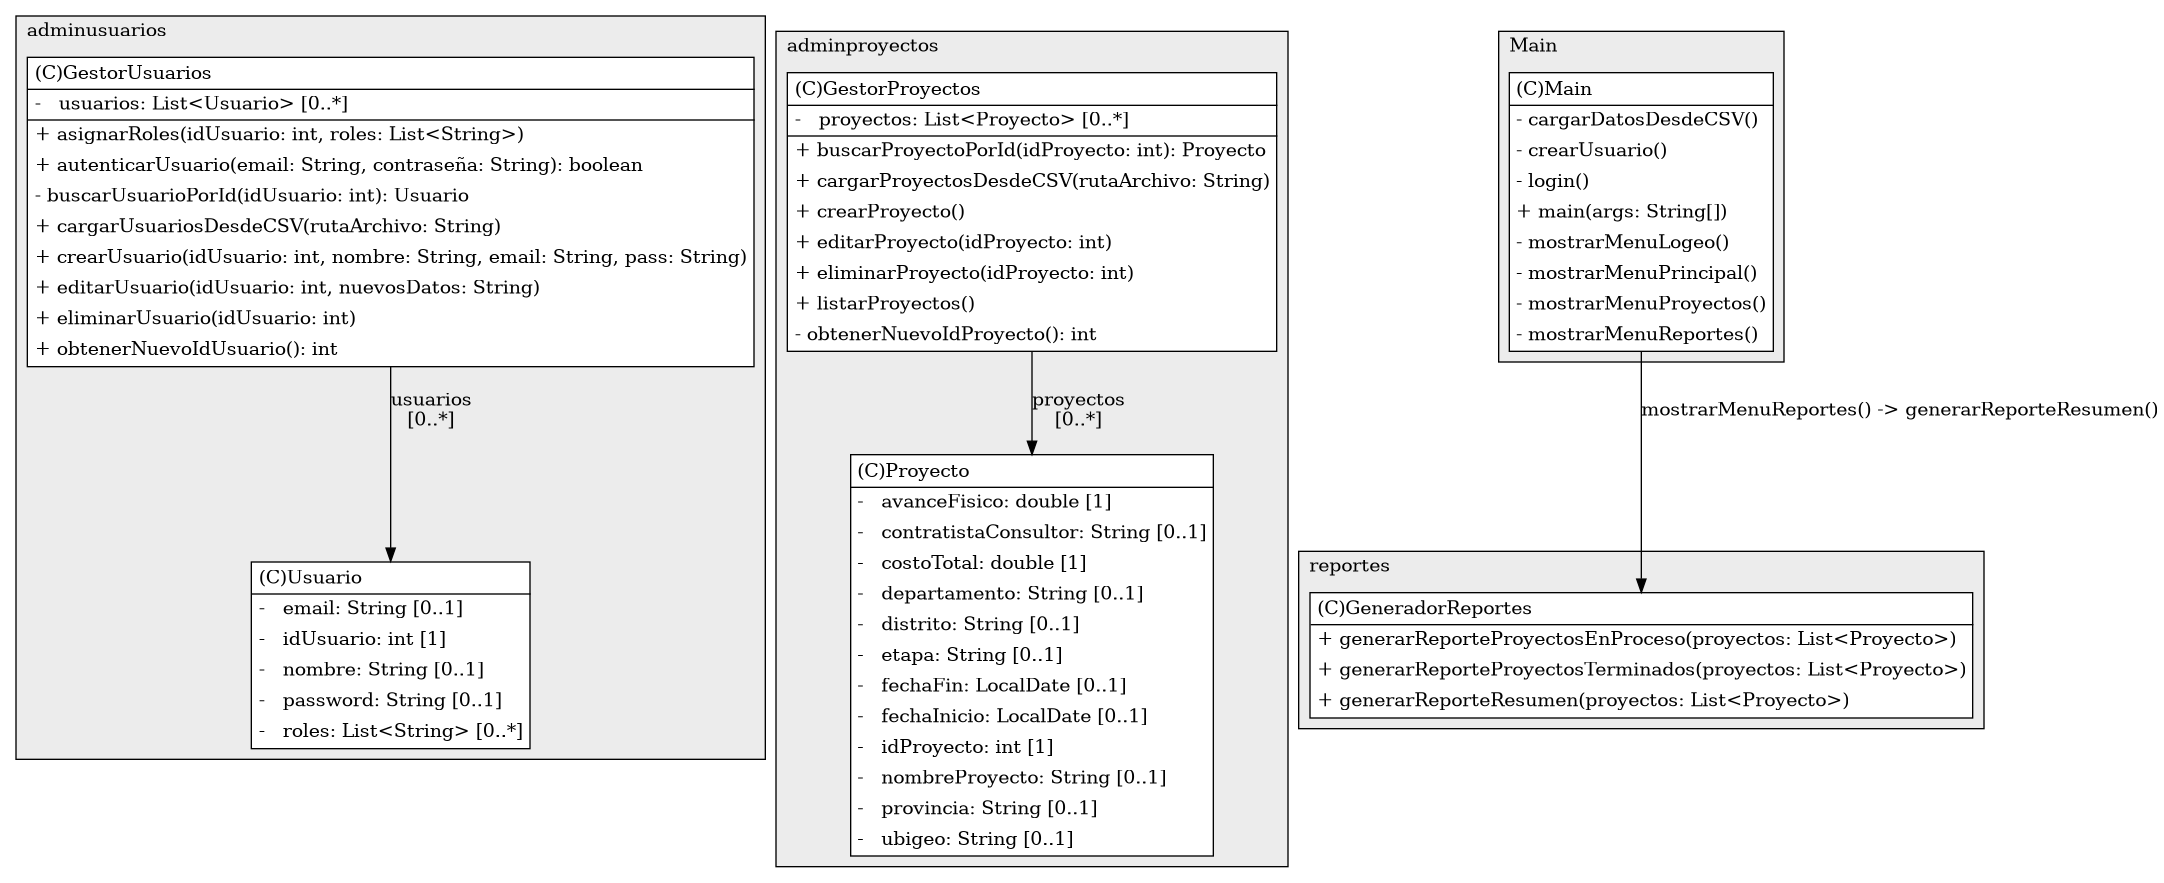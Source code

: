 @startuml

/' diagram meta data start
config=StructureConfiguration;
{
  "projectClassification": {
    "searchMode": "OpenProject", // OpenProject, AllProjects
    "includedProjects": "",
    "pathEndKeywords": "*.impl",
    "isClientPath": "",
    "isClientName": "",
    "isTestPath": "",
    "isTestName": "",
    "isMappingPath": "",
    "isMappingName": "",
    "isDataAccessPath": "",
    "isDataAccessName": "",
    "isDataStructurePath": "",
    "isDataStructureName": "",
    "isInterfaceStructuresPath": "",
    "isInterfaceStructuresName": "",
    "isEntryPointPath": "",
    "isEntryPointName": "",
    "treatFinalFieldsAsMandatory": false
  },
  "graphRestriction": {
    "classPackageExcludeFilter": "",
    "classPackageIncludeFilter": "",
    "classNameExcludeFilter": "",
    "classNameIncludeFilter": "",
    "methodNameExcludeFilter": "",
    "methodNameIncludeFilter": "",
    "removeByInheritance": "", // inheritance/annotation based filtering is done in a second step
    "removeByAnnotation": "",
    "removeByClassPackage": "", // cleanup the graph after inheritance/annotation based filtering is done
    "removeByClassName": "",
    "cutMappings": false,
    "cutEnum": true,
    "cutTests": true,
    "cutClient": true,
    "cutDataAccess": true,
    "cutInterfaceStructures": true,
    "cutDataStructures": true,
    "cutGetterAndSetter": true,
    "cutConstructors": true
  },
  "graphTraversal": {
    "forwardDepth": 6,
    "backwardDepth": 6,
    "classPackageExcludeFilter": "",
    "classPackageIncludeFilter": "",
    "classNameExcludeFilter": "",
    "classNameIncludeFilter": "",
    "methodNameExcludeFilter": "",
    "methodNameIncludeFilter": "",
    "hideMappings": false,
    "hideDataStructures": false,
    "hidePrivateMethods": false,
    "hideInterfaceCalls": false, // indirection: implementation -> interface (is hidden) -> implementation
    "onlyShowApplicationEntryPoints": false, // root node is included
    "useMethodCallsForStructureDiagram": "ForwardOnly" // ForwardOnly, BothDirections, No
  },
  "details": {
    "aggregation": "GroupByClass", // ByClass, GroupByClass, None
    "showClassGenericTypes": true,
    "showMethods": true,
    "showMethodParameterNames": true,
    "showMethodParameterTypes": true,
    "showMethodReturnType": true,
    "showPackageLevels": 2,
    "showDetailedClassStructure": true
  },
  "rootClass": "Main",
  "extensionCallbackMethod": "" // qualified.class.name#methodName - signature: public static String method(String)
}
diagram meta data end '/



digraph g {
    rankdir="TB"
    splines=polyline
    

'nodes 
subgraph cluster_1199917228 { 
   	label=adminusuarios
	labeljust=l
	fillcolor="#ececec"
	style=filled
   
   GestorUsuarios1199917228[
	label=<<TABLE BORDER="1" CELLBORDER="0" CELLPADDING="4" CELLSPACING="0">
<TR><TD ALIGN="LEFT" >(C)GestorUsuarios</TD></TR>
<HR/>
<TR><TD ALIGN="LEFT" >-   usuarios: List&lt;Usuario&gt; [0..*]</TD></TR>
<HR/>
<TR><TD ALIGN="LEFT" >+ asignarRoles(idUsuario: int, roles: List&lt;String&gt;)</TD></TR>
<TR><TD ALIGN="LEFT" >+ autenticarUsuario(email: String, contraseña: String): boolean</TD></TR>
<TR><TD ALIGN="LEFT" >- buscarUsuarioPorId(idUsuario: int): Usuario</TD></TR>
<TR><TD ALIGN="LEFT" >+ cargarUsuariosDesdeCSV(rutaArchivo: String)</TD></TR>
<TR><TD ALIGN="LEFT" >+ crearUsuario(idUsuario: int, nombre: String, email: String, pass: String)</TD></TR>
<TR><TD ALIGN="LEFT" >+ editarUsuario(idUsuario: int, nuevosDatos: String)</TD></TR>
<TR><TD ALIGN="LEFT" >+ eliminarUsuario(idUsuario: int)</TD></TR>
<TR><TD ALIGN="LEFT" >+ obtenerNuevoIdUsuario(): int</TD></TR>
</TABLE>>
	style=filled
	margin=0
	shape=plaintext
	fillcolor="#FFFFFF"
];

Usuario1199917228[
	label=<<TABLE BORDER="1" CELLBORDER="0" CELLPADDING="4" CELLSPACING="0">
<TR><TD ALIGN="LEFT" >(C)Usuario</TD></TR>
<HR/>
<TR><TD ALIGN="LEFT" >-   email: String [0..1]</TD></TR>
<TR><TD ALIGN="LEFT" >-   idUsuario: int [1]</TD></TR>
<TR><TD ALIGN="LEFT" >-   nombre: String [0..1]</TD></TR>
<TR><TD ALIGN="LEFT" >-   password: String [0..1]</TD></TR>
<TR><TD ALIGN="LEFT" >-   roles: List&lt;String&gt; [0..*]</TD></TR>
</TABLE>>
	style=filled
	margin=0
	shape=plaintext
	fillcolor="#FFFFFF"
];
} 

subgraph cluster_193335905 { 
   	label=adminproyectos
	labeljust=l
	fillcolor="#ececec"
	style=filled
   
   GestorProyectos193335905[
	label=<<TABLE BORDER="1" CELLBORDER="0" CELLPADDING="4" CELLSPACING="0">
<TR><TD ALIGN="LEFT" >(C)GestorProyectos</TD></TR>
<HR/>
<TR><TD ALIGN="LEFT" >-   proyectos: List&lt;Proyecto&gt; [0..*]</TD></TR>
<HR/>
<TR><TD ALIGN="LEFT" >+ buscarProyectoPorId(idProyecto: int): Proyecto</TD></TR>
<TR><TD ALIGN="LEFT" >+ cargarProyectosDesdeCSV(rutaArchivo: String)</TD></TR>
<TR><TD ALIGN="LEFT" >+ crearProyecto()</TD></TR>
<TR><TD ALIGN="LEFT" >+ editarProyecto(idProyecto: int)</TD></TR>
<TR><TD ALIGN="LEFT" >+ eliminarProyecto(idProyecto: int)</TD></TR>
<TR><TD ALIGN="LEFT" >+ listarProyectos()</TD></TR>
<TR><TD ALIGN="LEFT" >- obtenerNuevoIdProyecto(): int</TD></TR>
</TABLE>>
	style=filled
	margin=0
	shape=plaintext
	fillcolor="#FFFFFF"
];

Proyecto193335905[
	label=<<TABLE BORDER="1" CELLBORDER="0" CELLPADDING="4" CELLSPACING="0">
<TR><TD ALIGN="LEFT" >(C)Proyecto</TD></TR>
<HR/>
<TR><TD ALIGN="LEFT" >-   avanceFisico: double [1]</TD></TR>
<TR><TD ALIGN="LEFT" >-   contratistaConsultor: String [0..1]</TD></TR>
<TR><TD ALIGN="LEFT" >-   costoTotal: double [1]</TD></TR>
<TR><TD ALIGN="LEFT" >-   departamento: String [0..1]</TD></TR>
<TR><TD ALIGN="LEFT" >-   distrito: String [0..1]</TD></TR>
<TR><TD ALIGN="LEFT" >-   etapa: String [0..1]</TD></TR>
<TR><TD ALIGN="LEFT" >-   fechaFin: LocalDate [0..1]</TD></TR>
<TR><TD ALIGN="LEFT" >-   fechaInicio: LocalDate [0..1]</TD></TR>
<TR><TD ALIGN="LEFT" >-   idProyecto: int [1]</TD></TR>
<TR><TD ALIGN="LEFT" >-   nombreProyecto: String [0..1]</TD></TR>
<TR><TD ALIGN="LEFT" >-   provincia: String [0..1]</TD></TR>
<TR><TD ALIGN="LEFT" >-   ubigeo: String [0..1]</TD></TR>
</TABLE>>
	style=filled
	margin=0
	shape=plaintext
	fillcolor="#FFFFFF"
];
} 

subgraph cluster_2390489 { 
   	label=Main
	labeljust=l
	fillcolor="#ececec"
	style=filled
   
   Main2390489[
	label=<<TABLE BORDER="1" CELLBORDER="0" CELLPADDING="4" CELLSPACING="0">
<TR><TD ALIGN="LEFT" >(C)Main</TD></TR>
<HR/>
<TR><TD ALIGN="LEFT" >- cargarDatosDesdeCSV()</TD></TR>
<TR><TD ALIGN="LEFT" >- crearUsuario()</TD></TR>
<TR><TD ALIGN="LEFT" >- login()</TD></TR>
<TR><TD ALIGN="LEFT" >+ main(args: String[])</TD></TR>
<TR><TD ALIGN="LEFT" >- mostrarMenuLogeo()</TD></TR>
<TR><TD ALIGN="LEFT" >- mostrarMenuPrincipal()</TD></TR>
<TR><TD ALIGN="LEFT" >- mostrarMenuProyectos()</TD></TR>
<TR><TD ALIGN="LEFT" >- mostrarMenuReportes()</TD></TR>
</TABLE>>
	style=filled
	margin=0
	shape=plaintext
	fillcolor="#FFFFFF"
];
} 

subgraph cluster_427039518 { 
   	label=reportes
	labeljust=l
	fillcolor="#ececec"
	style=filled
   
   GeneradorReportes427039518[
	label=<<TABLE BORDER="1" CELLBORDER="0" CELLPADDING="4" CELLSPACING="0">
<TR><TD ALIGN="LEFT" >(C)GeneradorReportes</TD></TR>
<HR/>
<TR><TD ALIGN="LEFT" >+ generarReporteProyectosEnProceso(proyectos: List&lt;Proyecto&gt;)</TD></TR>
<TR><TD ALIGN="LEFT" >+ generarReporteProyectosTerminados(proyectos: List&lt;Proyecto&gt;)</TD></TR>
<TR><TD ALIGN="LEFT" >+ generarReporteResumen(proyectos: List&lt;Proyecto&gt;)</TD></TR>
</TABLE>>
	style=filled
	margin=0
	shape=plaintext
	fillcolor="#FFFFFF"
];
} 

'edges    
GestorProyectos193335905 -> Proyecto193335905[label="proyectos
[0..*]"];
GestorUsuarios1199917228 -> Usuario1199917228[label="usuarios
[0..*]"];
Main2390489 -> GeneradorReportes427039518[label="mostrarMenuReportes() -> generarReporteResumen()"];
    
}
@enduml